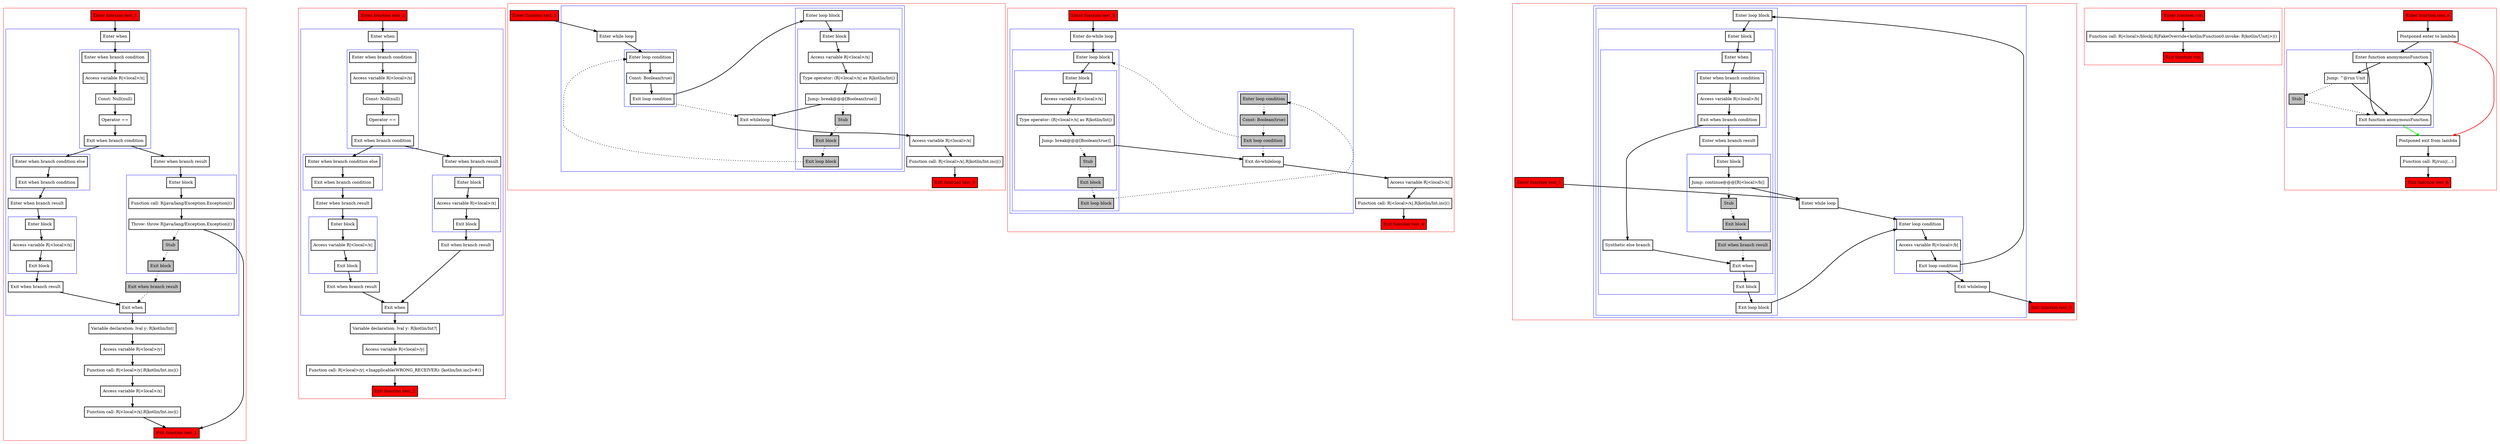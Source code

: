 digraph jumps_kt {
    graph [nodesep=3]
    node [shape=box penwidth=2]
    edge [penwidth=2]

    subgraph cluster_0 {
        color=red
        0 [label="Enter function test_1" style="filled" fillcolor=red];
        subgraph cluster_1 {
            color=blue
            1 [label="Enter when"];
            subgraph cluster_2 {
                color=blue
                2 [label="Enter when branch condition "];
                3 [label="Access variable R|<local>/x|"];
                4 [label="Const: Null(null)"];
                5 [label="Operator =="];
                6 [label="Exit when branch condition"];
            }
            subgraph cluster_3 {
                color=blue
                7 [label="Enter when branch condition else"];
                8 [label="Exit when branch condition"];
            }
            9 [label="Enter when branch result"];
            subgraph cluster_4 {
                color=blue
                10 [label="Enter block"];
                11 [label="Access variable R|<local>/x|"];
                12 [label="Exit block"];
            }
            13 [label="Exit when branch result"];
            14 [label="Enter when branch result"];
            subgraph cluster_5 {
                color=blue
                15 [label="Enter block"];
                16 [label="Function call: R|java/lang/Exception.Exception|()"];
                17 [label="Throw: throw R|java/lang/Exception.Exception|()"];
                18 [label="Stub" style="filled" fillcolor=gray];
                19 [label="Exit block" style="filled" fillcolor=gray];
            }
            20 [label="Exit when branch result" style="filled" fillcolor=gray];
            21 [label="Exit when"];
        }
        22 [label="Variable declaration: lval y: R|kotlin/Int|"];
        23 [label="Access variable R|<local>/y|"];
        24 [label="Function call: R|<local>/y|.R|kotlin/Int.inc|()"];
        25 [label="Access variable R|<local>/x|"];
        26 [label="Function call: R|<local>/x|.R|kotlin/Int.inc|()"];
        27 [label="Exit function test_1" style="filled" fillcolor=red];
    }

    0 -> {1};
    1 -> {2};
    2 -> {3};
    3 -> {4};
    4 -> {5};
    5 -> {6};
    6 -> {14 7};
    7 -> {8};
    8 -> {9};
    9 -> {10};
    10 -> {11};
    11 -> {12};
    12 -> {13};
    13 -> {21};
    14 -> {15};
    15 -> {16};
    16 -> {17};
    17 -> {27};
    17 -> {18} [style=dotted];
    18 -> {19} [style=dotted];
    19 -> {20} [style=dotted];
    20 -> {21} [style=dotted];
    21 -> {22};
    22 -> {23};
    23 -> {24};
    24 -> {25};
    25 -> {26};
    26 -> {27};

    subgraph cluster_6 {
        color=red
        28 [label="Enter function test_2" style="filled" fillcolor=red];
        subgraph cluster_7 {
            color=blue
            29 [label="Enter when"];
            subgraph cluster_8 {
                color=blue
                30 [label="Enter when branch condition "];
                31 [label="Access variable R|<local>/x|"];
                32 [label="Const: Null(null)"];
                33 [label="Operator =="];
                34 [label="Exit when branch condition"];
            }
            subgraph cluster_9 {
                color=blue
                35 [label="Enter when branch condition else"];
                36 [label="Exit when branch condition"];
            }
            37 [label="Enter when branch result"];
            subgraph cluster_10 {
                color=blue
                38 [label="Enter block"];
                39 [label="Access variable R|<local>/x|"];
                40 [label="Exit block"];
            }
            41 [label="Exit when branch result"];
            42 [label="Enter when branch result"];
            subgraph cluster_11 {
                color=blue
                43 [label="Enter block"];
                44 [label="Access variable R|<local>/x|"];
                45 [label="Exit block"];
            }
            46 [label="Exit when branch result"];
            47 [label="Exit when"];
        }
        48 [label="Variable declaration: lval y: R|kotlin/Int?|"];
        49 [label="Access variable R|<local>/y|"];
        50 [label="Function call: R|<local>/y|.<Inapplicable(WRONG_RECEIVER): [kotlin/Int.inc]>#()"];
        51 [label="Exit function test_2" style="filled" fillcolor=red];
    }

    28 -> {29};
    29 -> {30};
    30 -> {31};
    31 -> {32};
    32 -> {33};
    33 -> {34};
    34 -> {42 35};
    35 -> {36};
    36 -> {37};
    37 -> {38};
    38 -> {39};
    39 -> {40};
    40 -> {41};
    41 -> {47};
    42 -> {43};
    43 -> {44};
    44 -> {45};
    45 -> {46};
    46 -> {47};
    47 -> {48};
    48 -> {49};
    49 -> {50};
    50 -> {51};

    subgraph cluster_12 {
        color=red
        52 [label="Enter function test_3" style="filled" fillcolor=red];
        subgraph cluster_13 {
            color=blue
            53 [label="Enter while loop"];
            subgraph cluster_14 {
                color=blue
                54 [label="Enter loop condition"];
                55 [label="Const: Boolean(true)"];
                56 [label="Exit loop condition"];
            }
            subgraph cluster_15 {
                color=blue
                57 [label="Enter loop block"];
                subgraph cluster_16 {
                    color=blue
                    58 [label="Enter block"];
                    59 [label="Access variable R|<local>/x|"];
                    60 [label="Type operator: (R|<local>/x| as R|kotlin/Int|)"];
                    61 [label="Jump: break@@@[Boolean(true)] "];
                    62 [label="Stub" style="filled" fillcolor=gray];
                    63 [label="Exit block" style="filled" fillcolor=gray];
                }
                64 [label="Exit loop block" style="filled" fillcolor=gray];
            }
            65 [label="Exit whileloop"];
        }
        66 [label="Access variable R|<local>/x|"];
        67 [label="Function call: R|<local>/x|.R|kotlin/Int.inc|()"];
        68 [label="Exit function test_3" style="filled" fillcolor=red];
    }

    52 -> {53};
    53 -> {54};
    54 -> {55};
    55 -> {56};
    56 -> {57};
    56 -> {65} [style=dotted];
    57 -> {58};
    58 -> {59};
    59 -> {60};
    60 -> {61};
    61 -> {65};
    61 -> {62} [style=dotted];
    62 -> {63} [style=dotted];
    63 -> {64} [style=dotted];
    64 -> {54} [style=dotted];
    65 -> {66};
    66 -> {67};
    67 -> {68};

    subgraph cluster_17 {
        color=red
        69 [label="Enter function test_4" style="filled" fillcolor=red];
        subgraph cluster_18 {
            color=blue
            70 [label="Enter do-while loop"];
            subgraph cluster_19 {
                color=blue
                71 [label="Enter loop block"];
                subgraph cluster_20 {
                    color=blue
                    72 [label="Enter block"];
                    73 [label="Access variable R|<local>/x|"];
                    74 [label="Type operator: (R|<local>/x| as R|kotlin/Int|)"];
                    75 [label="Jump: break@@@[Boolean(true)] "];
                    76 [label="Stub" style="filled" fillcolor=gray];
                    77 [label="Exit block" style="filled" fillcolor=gray];
                }
                78 [label="Exit loop block" style="filled" fillcolor=gray];
            }
            subgraph cluster_21 {
                color=blue
                79 [label="Enter loop condition" style="filled" fillcolor=gray];
                80 [label="Const: Boolean(true)" style="filled" fillcolor=gray];
                81 [label="Exit loop condition" style="filled" fillcolor=gray];
            }
            82 [label="Exit do-whileloop"];
        }
        83 [label="Access variable R|<local>/x|"];
        84 [label="Function call: R|<local>/x|.R|kotlin/Int.inc|()"];
        85 [label="Exit function test_4" style="filled" fillcolor=red];
    }

    69 -> {70};
    70 -> {71};
    71 -> {72};
    72 -> {73};
    73 -> {74};
    74 -> {75};
    75 -> {82};
    75 -> {76} [style=dotted];
    76 -> {77} [style=dotted];
    77 -> {78} [style=dotted];
    78 -> {79} [style=dotted];
    79 -> {80} [style=dotted];
    80 -> {81} [style=dotted];
    81 -> {71 82} [style=dotted];
    82 -> {83};
    83 -> {84};
    84 -> {85};

    subgraph cluster_22 {
        color=red
        86 [label="Enter function test_5" style="filled" fillcolor=red];
        subgraph cluster_23 {
            color=blue
            87 [label="Enter while loop"];
            subgraph cluster_24 {
                color=blue
                88 [label="Enter loop condition"];
                89 [label="Access variable R|<local>/b|"];
                90 [label="Exit loop condition"];
            }
            subgraph cluster_25 {
                color=blue
                91 [label="Enter loop block"];
                subgraph cluster_26 {
                    color=blue
                    92 [label="Enter block"];
                    subgraph cluster_27 {
                        color=blue
                        93 [label="Enter when"];
                        subgraph cluster_28 {
                            color=blue
                            94 [label="Enter when branch condition "];
                            95 [label="Access variable R|<local>/b|"];
                            96 [label="Exit when branch condition"];
                        }
                        97 [label="Synthetic else branch"];
                        98 [label="Enter when branch result"];
                        subgraph cluster_29 {
                            color=blue
                            99 [label="Enter block"];
                            100 [label="Jump: continue@@@[R|<local>/b|] "];
                            101 [label="Stub" style="filled" fillcolor=gray];
                            102 [label="Exit block" style="filled" fillcolor=gray];
                        }
                        103 [label="Exit when branch result" style="filled" fillcolor=gray];
                        104 [label="Exit when"];
                    }
                    105 [label="Exit block"];
                }
                106 [label="Exit loop block"];
            }
            107 [label="Exit whileloop"];
        }
        108 [label="Exit function test_5" style="filled" fillcolor=red];
    }

    86 -> {87};
    87 -> {88};
    88 -> {89};
    89 -> {90};
    90 -> {107 91};
    91 -> {92};
    92 -> {93};
    93 -> {94};
    94 -> {95};
    95 -> {96};
    96 -> {98 97};
    97 -> {104};
    98 -> {99};
    99 -> {100};
    100 -> {87};
    100 -> {101} [style=dotted];
    101 -> {102} [style=dotted];
    102 -> {103} [style=dotted];
    103 -> {104} [style=dotted];
    104 -> {105};
    105 -> {106};
    106 -> {88};
    107 -> {108};

    subgraph cluster_30 {
        color=red
        109 [label="Enter function run" style="filled" fillcolor=red];
        110 [label="Function call: R|<local>/block|.R|FakeOverride<kotlin/Function0.invoke: R|kotlin/Unit|>|()"];
        111 [label="Exit function run" style="filled" fillcolor=red];
    }

    109 -> {110};
    110 -> {111};

    subgraph cluster_31 {
        color=red
        112 [label="Enter function test_6" style="filled" fillcolor=red];
        113 [label="Postponed enter to lambda"];
        subgraph cluster_32 {
            color=blue
            114 [label="Enter function anonymousFunction"];
            115 [label="Jump: ^@run Unit"];
            116 [label="Stub" style="filled" fillcolor=gray];
            117 [label="Exit function anonymousFunction"];
        }
        118 [label="Postponed exit from lambda"];
        119 [label="Function call: R|/run|(...)"];
        120 [label="Exit function test_6" style="filled" fillcolor=red];
    }

    112 -> {113};
    113 -> {114};
    113 -> {118} [color=red];
    114 -> {117 115};
    115 -> {117};
    115 -> {116} [style=dotted];
    116 -> {117} [style=dotted];
    117 -> {114};
    117 -> {118} [color=green];
    118 -> {119};
    119 -> {120};

}
